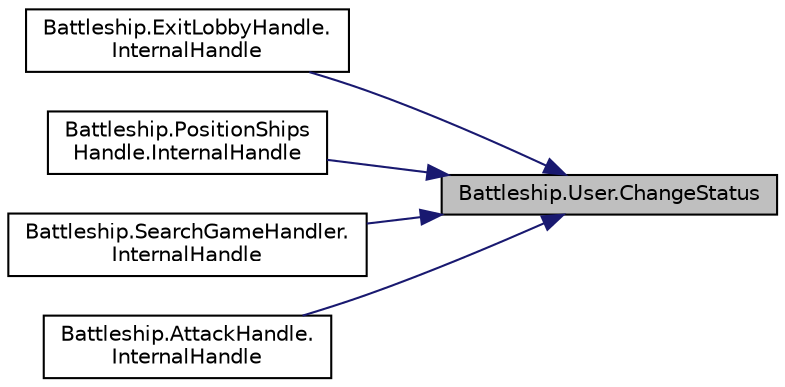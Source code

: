 digraph "Battleship.User.ChangeStatus"
{
 // INTERACTIVE_SVG=YES
 // LATEX_PDF_SIZE
  edge [fontname="Helvetica",fontsize="10",labelfontname="Helvetica",labelfontsize="10"];
  node [fontname="Helvetica",fontsize="10",shape=record];
  rankdir="RL";
  Node1 [label="Battleship.User.ChangeStatus",height=0.2,width=0.4,color="black", fillcolor="grey75", style="filled", fontcolor="black",tooltip="Cambia el estado del usuario User Status: start | lobby | position ships | in {GameMode} game start: ..."];
  Node1 -> Node2 [dir="back",color="midnightblue",fontsize="10",style="solid",fontname="Helvetica"];
  Node2 [label="Battleship.ExitLobbyHandle.\lInternalHandle",height=0.2,width=0.4,color="black", fillcolor="white", style="filled",URL="$classBattleship_1_1ExitLobbyHandle.html#a89dea1d41efbed91371b61884b087301",tooltip="Procesa el mensaje \"salir lobby\" y retorna true; retorna false en caso contrario."];
  Node1 -> Node3 [dir="back",color="midnightblue",fontsize="10",style="solid",fontname="Helvetica"];
  Node3 [label="Battleship.PositionShips\lHandle.InternalHandle",height=0.2,width=0.4,color="black", fillcolor="white", style="filled",URL="$classBattleship_1_1PositionShipsHandle.html#a5d097ce812438cfc50ba620dfdfbcce8",tooltip="Procesa el mensaje \"posicionar barcos\" y retorna true; retorna false en caso contrario."];
  Node1 -> Node4 [dir="back",color="midnightblue",fontsize="10",style="solid",fontname="Helvetica"];
  Node4 [label="Battleship.SearchGameHandler.\lInternalHandle",height=0.2,width=0.4,color="black", fillcolor="white", style="filled",URL="$classBattleship_1_1SearchGameHandler.html#adfb61d6af5cceacc73c8fa954a1ae479",tooltip="Procesa el mensaje \"Buscar partida\" y retorna true; retorna false en caso contrario."];
  Node1 -> Node5 [dir="back",color="midnightblue",fontsize="10",style="solid",fontname="Helvetica"];
  Node5 [label="Battleship.AttackHandle.\lInternalHandle",height=0.2,width=0.4,color="black", fillcolor="white", style="filled",URL="$classBattleship_1_1AttackHandle.html#acbca5e0fe07823ecdeeadbe93543efdc",tooltip="Procesa el mensaje \"atacar\" y retorna true; retorna false en caso contrario."];
}
